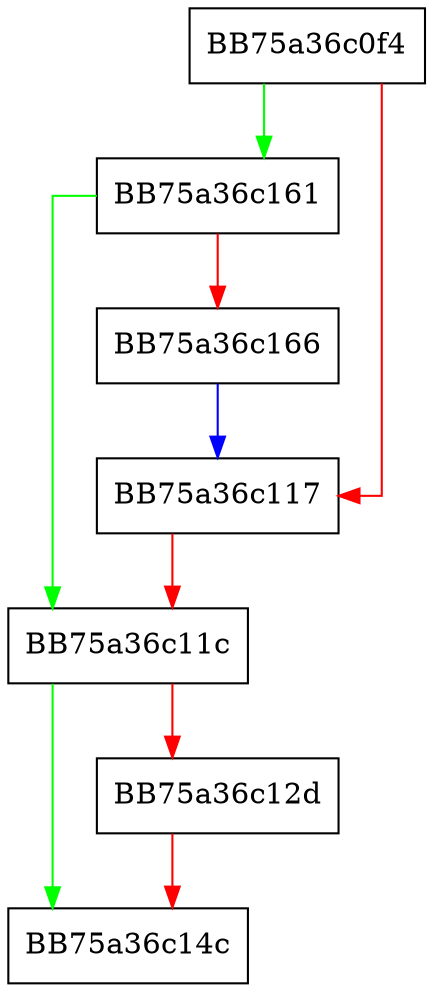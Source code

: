 digraph GetPseudoThreatList {
  node [shape="box"];
  graph [splines=ortho];
  BB75a36c0f4 -> BB75a36c161 [color="green"];
  BB75a36c0f4 -> BB75a36c117 [color="red"];
  BB75a36c117 -> BB75a36c11c [color="red"];
  BB75a36c11c -> BB75a36c14c [color="green"];
  BB75a36c11c -> BB75a36c12d [color="red"];
  BB75a36c12d -> BB75a36c14c [color="red"];
  BB75a36c161 -> BB75a36c11c [color="green"];
  BB75a36c161 -> BB75a36c166 [color="red"];
  BB75a36c166 -> BB75a36c117 [color="blue"];
}
